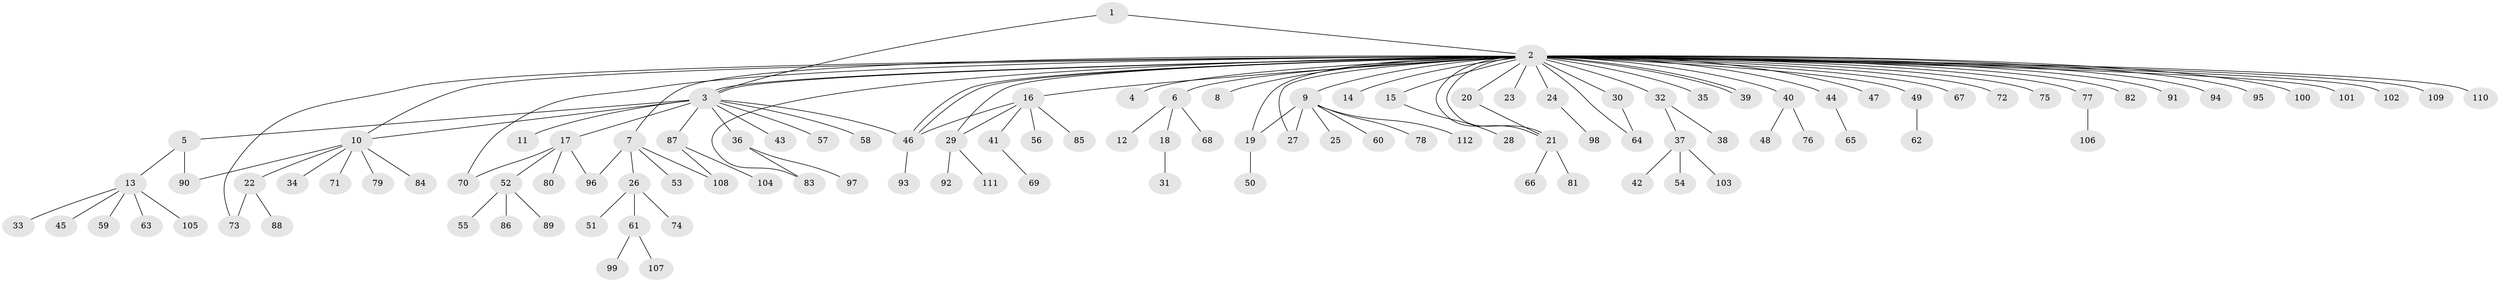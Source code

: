 // coarse degree distribution, {2: 0.16091954022988506, 44: 0.011494252873563218, 14: 0.011494252873563218, 1: 0.6551724137931034, 7: 0.034482758620689655, 3: 0.08045977011494253, 4: 0.022988505747126436, 6: 0.011494252873563218, 5: 0.011494252873563218}
// Generated by graph-tools (version 1.1) at 2025/41/03/06/25 10:41:46]
// undirected, 112 vertices, 130 edges
graph export_dot {
graph [start="1"]
  node [color=gray90,style=filled];
  1;
  2;
  3;
  4;
  5;
  6;
  7;
  8;
  9;
  10;
  11;
  12;
  13;
  14;
  15;
  16;
  17;
  18;
  19;
  20;
  21;
  22;
  23;
  24;
  25;
  26;
  27;
  28;
  29;
  30;
  31;
  32;
  33;
  34;
  35;
  36;
  37;
  38;
  39;
  40;
  41;
  42;
  43;
  44;
  45;
  46;
  47;
  48;
  49;
  50;
  51;
  52;
  53;
  54;
  55;
  56;
  57;
  58;
  59;
  60;
  61;
  62;
  63;
  64;
  65;
  66;
  67;
  68;
  69;
  70;
  71;
  72;
  73;
  74;
  75;
  76;
  77;
  78;
  79;
  80;
  81;
  82;
  83;
  84;
  85;
  86;
  87;
  88;
  89;
  90;
  91;
  92;
  93;
  94;
  95;
  96;
  97;
  98;
  99;
  100;
  101;
  102;
  103;
  104;
  105;
  106;
  107;
  108;
  109;
  110;
  111;
  112;
  1 -- 2;
  1 -- 3;
  2 -- 3;
  2 -- 3;
  2 -- 4;
  2 -- 6;
  2 -- 7;
  2 -- 8;
  2 -- 9;
  2 -- 10;
  2 -- 14;
  2 -- 15;
  2 -- 16;
  2 -- 19;
  2 -- 20;
  2 -- 21;
  2 -- 21;
  2 -- 23;
  2 -- 24;
  2 -- 27;
  2 -- 29;
  2 -- 30;
  2 -- 32;
  2 -- 35;
  2 -- 39;
  2 -- 39;
  2 -- 40;
  2 -- 44;
  2 -- 46;
  2 -- 46;
  2 -- 47;
  2 -- 49;
  2 -- 64;
  2 -- 67;
  2 -- 70;
  2 -- 72;
  2 -- 73;
  2 -- 75;
  2 -- 77;
  2 -- 82;
  2 -- 83;
  2 -- 91;
  2 -- 94;
  2 -- 95;
  2 -- 100;
  2 -- 101;
  2 -- 102;
  2 -- 109;
  2 -- 110;
  3 -- 5;
  3 -- 10;
  3 -- 11;
  3 -- 17;
  3 -- 36;
  3 -- 43;
  3 -- 46;
  3 -- 57;
  3 -- 58;
  3 -- 87;
  5 -- 13;
  5 -- 90;
  6 -- 12;
  6 -- 18;
  6 -- 68;
  7 -- 26;
  7 -- 53;
  7 -- 96;
  7 -- 108;
  9 -- 19;
  9 -- 25;
  9 -- 27;
  9 -- 60;
  9 -- 78;
  9 -- 112;
  10 -- 22;
  10 -- 34;
  10 -- 71;
  10 -- 79;
  10 -- 84;
  10 -- 90;
  13 -- 33;
  13 -- 45;
  13 -- 59;
  13 -- 63;
  13 -- 105;
  15 -- 28;
  16 -- 29;
  16 -- 41;
  16 -- 46;
  16 -- 56;
  16 -- 85;
  17 -- 52;
  17 -- 70;
  17 -- 80;
  17 -- 96;
  18 -- 31;
  19 -- 50;
  20 -- 21;
  21 -- 66;
  21 -- 81;
  22 -- 73;
  22 -- 88;
  24 -- 98;
  26 -- 51;
  26 -- 61;
  26 -- 74;
  29 -- 92;
  29 -- 111;
  30 -- 64;
  32 -- 37;
  32 -- 38;
  36 -- 83;
  36 -- 97;
  37 -- 42;
  37 -- 54;
  37 -- 103;
  40 -- 48;
  40 -- 76;
  41 -- 69;
  44 -- 65;
  46 -- 93;
  49 -- 62;
  52 -- 55;
  52 -- 86;
  52 -- 89;
  61 -- 99;
  61 -- 107;
  77 -- 106;
  87 -- 104;
  87 -- 108;
}
